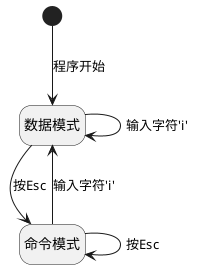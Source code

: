 @startuml test

hide empty description

[*] --> 数据模式 : 程序开始
数据模式 --> 命令模式: 按Esc
数据模式 --> 数据模式: 输入字符'i'
命令模式 --> 数据模式: 输入字符'i'
命令模式 --> 命令模式: 按Esc

@enduml
